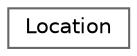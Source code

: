 digraph "Graphical Class Hierarchy"
{
 // LATEX_PDF_SIZE
  bgcolor="transparent";
  edge [fontname=Helvetica,fontsize=10,labelfontname=Helvetica,labelfontsize=10];
  node [fontname=Helvetica,fontsize=10,shape=box,height=0.2,width=0.4];
  rankdir="LR";
  Node0 [id="Node000000",label="Location",height=0.2,width=0.4,color="grey40", fillcolor="white", style="filled",URL="$classLocation.html",tooltip="Sequelize model representing a geographical location in the system."];
}
